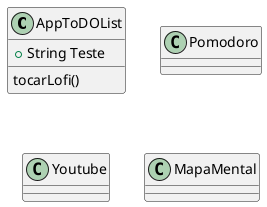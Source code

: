 @startuml APPLICATION
class AppToDOList{
    +String Teste 

    tocarLofi()

}

class Pomodoro{



}
 
class Youtube{

}

class MapaMental{
    
}
@enduml